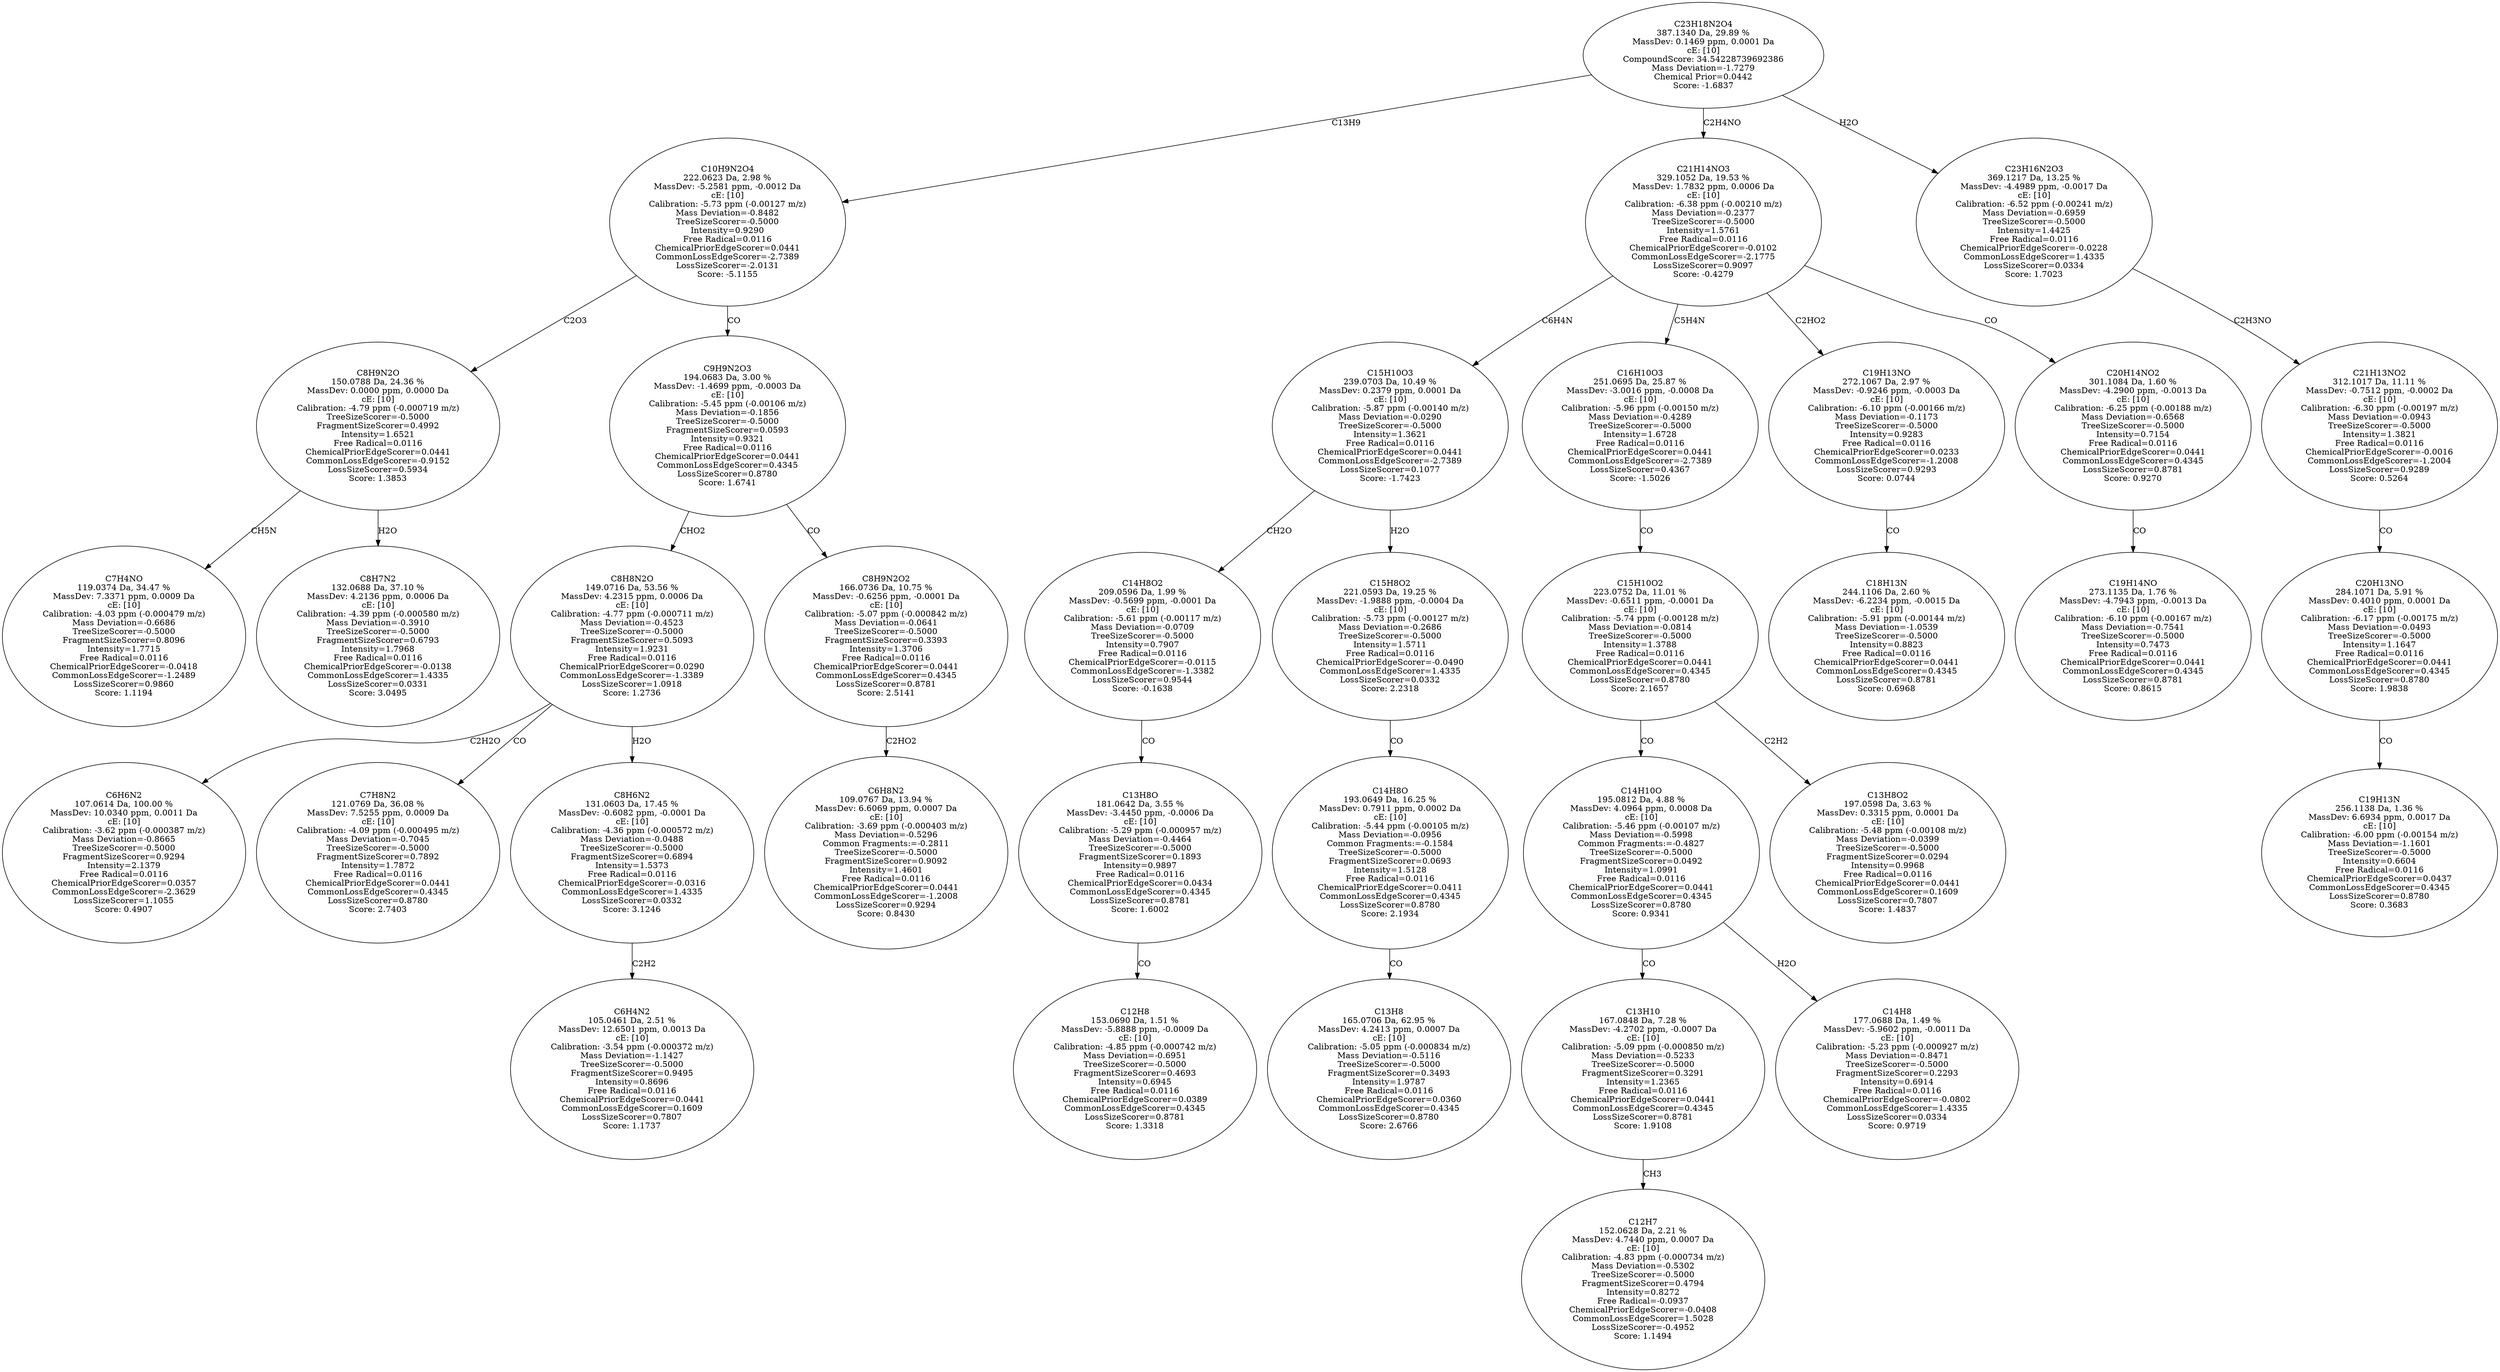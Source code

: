 strict digraph {
v1 [label="C7H4NO\n119.0374 Da, 34.47 %\nMassDev: 7.3371 ppm, 0.0009 Da\ncE: [10]\nCalibration: -4.03 ppm (-0.000479 m/z)\nMass Deviation=-0.6686\nTreeSizeScorer=-0.5000\nFragmentSizeScorer=0.8096\nIntensity=1.7715\nFree Radical=0.0116\nChemicalPriorEdgeScorer=-0.0418\nCommonLossEdgeScorer=-1.2489\nLossSizeScorer=0.9860\nScore: 1.1194"];
v2 [label="C8H7N2\n132.0688 Da, 37.10 %\nMassDev: 4.2136 ppm, 0.0006 Da\ncE: [10]\nCalibration: -4.39 ppm (-0.000580 m/z)\nMass Deviation=-0.3910\nTreeSizeScorer=-0.5000\nFragmentSizeScorer=0.6793\nIntensity=1.7968\nFree Radical=0.0116\nChemicalPriorEdgeScorer=-0.0138\nCommonLossEdgeScorer=1.4335\nLossSizeScorer=0.0331\nScore: 3.0495"];
v3 [label="C8H9N2O\n150.0788 Da, 24.36 %\nMassDev: 0.0000 ppm, 0.0000 Da\ncE: [10]\nCalibration: -4.79 ppm (-0.000719 m/z)\nTreeSizeScorer=-0.5000\nFragmentSizeScorer=0.4992\nIntensity=1.6521\nFree Radical=0.0116\nChemicalPriorEdgeScorer=0.0441\nCommonLossEdgeScorer=-0.9152\nLossSizeScorer=0.5934\nScore: 1.3853"];
v4 [label="C6H6N2\n107.0614 Da, 100.00 %\nMassDev: 10.0340 ppm, 0.0011 Da\ncE: [10]\nCalibration: -3.62 ppm (-0.000387 m/z)\nMass Deviation=-0.8665\nTreeSizeScorer=-0.5000\nFragmentSizeScorer=0.9294\nIntensity=2.1379\nFree Radical=0.0116\nChemicalPriorEdgeScorer=0.0357\nCommonLossEdgeScorer=-2.3629\nLossSizeScorer=1.1055\nScore: 0.4907"];
v5 [label="C7H8N2\n121.0769 Da, 36.08 %\nMassDev: 7.5255 ppm, 0.0009 Da\ncE: [10]\nCalibration: -4.09 ppm (-0.000495 m/z)\nMass Deviation=-0.7045\nTreeSizeScorer=-0.5000\nFragmentSizeScorer=0.7892\nIntensity=1.7872\nFree Radical=0.0116\nChemicalPriorEdgeScorer=0.0441\nCommonLossEdgeScorer=0.4345\nLossSizeScorer=0.8780\nScore: 2.7403"];
v6 [label="C6H4N2\n105.0461 Da, 2.51 %\nMassDev: 12.6501 ppm, 0.0013 Da\ncE: [10]\nCalibration: -3.54 ppm (-0.000372 m/z)\nMass Deviation=-1.1427\nTreeSizeScorer=-0.5000\nFragmentSizeScorer=0.9495\nIntensity=0.8696\nFree Radical=0.0116\nChemicalPriorEdgeScorer=0.0441\nCommonLossEdgeScorer=0.1609\nLossSizeScorer=0.7807\nScore: 1.1737"];
v7 [label="C8H6N2\n131.0603 Da, 17.45 %\nMassDev: -0.6082 ppm, -0.0001 Da\ncE: [10]\nCalibration: -4.36 ppm (-0.000572 m/z)\nMass Deviation=-0.0488\nTreeSizeScorer=-0.5000\nFragmentSizeScorer=0.6894\nIntensity=1.5373\nFree Radical=0.0116\nChemicalPriorEdgeScorer=-0.0316\nCommonLossEdgeScorer=1.4335\nLossSizeScorer=0.0332\nScore: 3.1246"];
v8 [label="C8H8N2O\n149.0716 Da, 53.56 %\nMassDev: 4.2315 ppm, 0.0006 Da\ncE: [10]\nCalibration: -4.77 ppm (-0.000711 m/z)\nMass Deviation=-0.4523\nTreeSizeScorer=-0.5000\nFragmentSizeScorer=0.5093\nIntensity=1.9231\nFree Radical=0.0116\nChemicalPriorEdgeScorer=0.0290\nCommonLossEdgeScorer=-1.3389\nLossSizeScorer=1.0918\nScore: 1.2736"];
v9 [label="C6H8N2\n109.0767 Da, 13.94 %\nMassDev: 6.6069 ppm, 0.0007 Da\ncE: [10]\nCalibration: -3.69 ppm (-0.000403 m/z)\nMass Deviation=-0.5296\nCommon Fragments:=-0.2811\nTreeSizeScorer=-0.5000\nFragmentSizeScorer=0.9092\nIntensity=1.4601\nFree Radical=0.0116\nChemicalPriorEdgeScorer=0.0441\nCommonLossEdgeScorer=-1.2008\nLossSizeScorer=0.9294\nScore: 0.8430"];
v10 [label="C8H9N2O2\n166.0736 Da, 10.75 %\nMassDev: -0.6256 ppm, -0.0001 Da\ncE: [10]\nCalibration: -5.07 ppm (-0.000842 m/z)\nMass Deviation=-0.0641\nTreeSizeScorer=-0.5000\nFragmentSizeScorer=0.3393\nIntensity=1.3706\nFree Radical=0.0116\nChemicalPriorEdgeScorer=0.0441\nCommonLossEdgeScorer=0.4345\nLossSizeScorer=0.8781\nScore: 2.5141"];
v11 [label="C9H9N2O3\n194.0683 Da, 3.00 %\nMassDev: -1.4699 ppm, -0.0003 Da\ncE: [10]\nCalibration: -5.45 ppm (-0.00106 m/z)\nMass Deviation=-0.1856\nTreeSizeScorer=-0.5000\nFragmentSizeScorer=0.0593\nIntensity=0.9321\nFree Radical=0.0116\nChemicalPriorEdgeScorer=0.0441\nCommonLossEdgeScorer=0.4345\nLossSizeScorer=0.8780\nScore: 1.6741"];
v12 [label="C10H9N2O4\n222.0623 Da, 2.98 %\nMassDev: -5.2581 ppm, -0.0012 Da\ncE: [10]\nCalibration: -5.73 ppm (-0.00127 m/z)\nMass Deviation=-0.8482\nTreeSizeScorer=-0.5000\nIntensity=0.9290\nFree Radical=0.0116\nChemicalPriorEdgeScorer=0.0441\nCommonLossEdgeScorer=-2.7389\nLossSizeScorer=-2.0131\nScore: -5.1155"];
v13 [label="C12H8\n153.0690 Da, 1.51 %\nMassDev: -5.8888 ppm, -0.0009 Da\ncE: [10]\nCalibration: -4.85 ppm (-0.000742 m/z)\nMass Deviation=-0.6951\nTreeSizeScorer=-0.5000\nFragmentSizeScorer=0.4693\nIntensity=0.6945\nFree Radical=0.0116\nChemicalPriorEdgeScorer=0.0389\nCommonLossEdgeScorer=0.4345\nLossSizeScorer=0.8781\nScore: 1.3318"];
v14 [label="C13H8O\n181.0642 Da, 3.55 %\nMassDev: -3.4450 ppm, -0.0006 Da\ncE: [10]\nCalibration: -5.29 ppm (-0.000957 m/z)\nMass Deviation=-0.4464\nTreeSizeScorer=-0.5000\nFragmentSizeScorer=0.1893\nIntensity=0.9897\nFree Radical=0.0116\nChemicalPriorEdgeScorer=0.0434\nCommonLossEdgeScorer=0.4345\nLossSizeScorer=0.8781\nScore: 1.6002"];
v15 [label="C14H8O2\n209.0596 Da, 1.99 %\nMassDev: -0.5699 ppm, -0.0001 Da\ncE: [10]\nCalibration: -5.61 ppm (-0.00117 m/z)\nMass Deviation=-0.0709\nTreeSizeScorer=-0.5000\nIntensity=0.7907\nFree Radical=0.0116\nChemicalPriorEdgeScorer=-0.0115\nCommonLossEdgeScorer=-1.3382\nLossSizeScorer=0.9544\nScore: -0.1638"];
v16 [label="C13H8\n165.0706 Da, 62.95 %\nMassDev: 4.2413 ppm, 0.0007 Da\ncE: [10]\nCalibration: -5.05 ppm (-0.000834 m/z)\nMass Deviation=-0.5116\nTreeSizeScorer=-0.5000\nFragmentSizeScorer=0.3493\nIntensity=1.9787\nFree Radical=0.0116\nChemicalPriorEdgeScorer=0.0360\nCommonLossEdgeScorer=0.4345\nLossSizeScorer=0.8780\nScore: 2.6766"];
v17 [label="C14H8O\n193.0649 Da, 16.25 %\nMassDev: 0.7911 ppm, 0.0002 Da\ncE: [10]\nCalibration: -5.44 ppm (-0.00105 m/z)\nMass Deviation=-0.0956\nCommon Fragments:=-0.1584\nTreeSizeScorer=-0.5000\nFragmentSizeScorer=0.0693\nIntensity=1.5128\nFree Radical=0.0116\nChemicalPriorEdgeScorer=0.0411\nCommonLossEdgeScorer=0.4345\nLossSizeScorer=0.8780\nScore: 2.1934"];
v18 [label="C15H8O2\n221.0593 Da, 19.25 %\nMassDev: -1.9888 ppm, -0.0004 Da\ncE: [10]\nCalibration: -5.73 ppm (-0.00127 m/z)\nMass Deviation=-0.2686\nTreeSizeScorer=-0.5000\nIntensity=1.5711\nFree Radical=0.0116\nChemicalPriorEdgeScorer=-0.0490\nCommonLossEdgeScorer=1.4335\nLossSizeScorer=0.0332\nScore: 2.2318"];
v19 [label="C15H10O3\n239.0703 Da, 10.49 %\nMassDev: 0.2379 ppm, 0.0001 Da\ncE: [10]\nCalibration: -5.87 ppm (-0.00140 m/z)\nMass Deviation=-0.0290\nTreeSizeScorer=-0.5000\nIntensity=1.3621\nFree Radical=0.0116\nChemicalPriorEdgeScorer=0.0441\nCommonLossEdgeScorer=-2.7389\nLossSizeScorer=0.1077\nScore: -1.7423"];
v20 [label="C12H7\n152.0628 Da, 2.21 %\nMassDev: 4.7440 ppm, 0.0007 Da\ncE: [10]\nCalibration: -4.83 ppm (-0.000734 m/z)\nMass Deviation=-0.5302\nTreeSizeScorer=-0.5000\nFragmentSizeScorer=0.4794\nIntensity=0.8272\nFree Radical=-0.0937\nChemicalPriorEdgeScorer=-0.0408\nCommonLossEdgeScorer=1.5028\nLossSizeScorer=-0.4952\nScore: 1.1494"];
v21 [label="C13H10\n167.0848 Da, 7.28 %\nMassDev: -4.2702 ppm, -0.0007 Da\ncE: [10]\nCalibration: -5.09 ppm (-0.000850 m/z)\nMass Deviation=-0.5233\nTreeSizeScorer=-0.5000\nFragmentSizeScorer=0.3291\nIntensity=1.2365\nFree Radical=0.0116\nChemicalPriorEdgeScorer=0.0441\nCommonLossEdgeScorer=0.4345\nLossSizeScorer=0.8781\nScore: 1.9108"];
v22 [label="C14H8\n177.0688 Da, 1.49 %\nMassDev: -5.9602 ppm, -0.0011 Da\ncE: [10]\nCalibration: -5.23 ppm (-0.000927 m/z)\nMass Deviation=-0.8471\nTreeSizeScorer=-0.5000\nFragmentSizeScorer=0.2293\nIntensity=0.6914\nFree Radical=0.0116\nChemicalPriorEdgeScorer=-0.0802\nCommonLossEdgeScorer=1.4335\nLossSizeScorer=0.0334\nScore: 0.9719"];
v23 [label="C14H10O\n195.0812 Da, 4.88 %\nMassDev: 4.0964 ppm, 0.0008 Da\ncE: [10]\nCalibration: -5.46 ppm (-0.00107 m/z)\nMass Deviation=-0.5998\nCommon Fragments:=-0.4827\nTreeSizeScorer=-0.5000\nFragmentSizeScorer=0.0492\nIntensity=1.0991\nFree Radical=0.0116\nChemicalPriorEdgeScorer=0.0441\nCommonLossEdgeScorer=0.4345\nLossSizeScorer=0.8780\nScore: 0.9341"];
v24 [label="C13H8O2\n197.0598 Da, 3.63 %\nMassDev: 0.3315 ppm, 0.0001 Da\ncE: [10]\nCalibration: -5.48 ppm (-0.00108 m/z)\nMass Deviation=-0.0399\nTreeSizeScorer=-0.5000\nFragmentSizeScorer=0.0294\nIntensity=0.9968\nFree Radical=0.0116\nChemicalPriorEdgeScorer=0.0441\nCommonLossEdgeScorer=0.1609\nLossSizeScorer=0.7807\nScore: 1.4837"];
v25 [label="C15H10O2\n223.0752 Da, 11.01 %\nMassDev: -0.6511 ppm, -0.0001 Da\ncE: [10]\nCalibration: -5.74 ppm (-0.00128 m/z)\nMass Deviation=-0.0814\nTreeSizeScorer=-0.5000\nIntensity=1.3788\nFree Radical=0.0116\nChemicalPriorEdgeScorer=0.0441\nCommonLossEdgeScorer=0.4345\nLossSizeScorer=0.8780\nScore: 2.1657"];
v26 [label="C16H10O3\n251.0695 Da, 25.87 %\nMassDev: -3.0016 ppm, -0.0008 Da\ncE: [10]\nCalibration: -5.96 ppm (-0.00150 m/z)\nMass Deviation=-0.4289\nTreeSizeScorer=-0.5000\nIntensity=1.6728\nFree Radical=0.0116\nChemicalPriorEdgeScorer=0.0441\nCommonLossEdgeScorer=-2.7389\nLossSizeScorer=0.4367\nScore: -1.5026"];
v27 [label="C18H13N\n244.1106 Da, 2.60 %\nMassDev: -6.2234 ppm, -0.0015 Da\ncE: [10]\nCalibration: -5.91 ppm (-0.00144 m/z)\nMass Deviation=-1.0539\nTreeSizeScorer=-0.5000\nIntensity=0.8823\nFree Radical=0.0116\nChemicalPriorEdgeScorer=0.0441\nCommonLossEdgeScorer=0.4345\nLossSizeScorer=0.8781\nScore: 0.6968"];
v28 [label="C19H13NO\n272.1067 Da, 2.97 %\nMassDev: -0.9246 ppm, -0.0003 Da\ncE: [10]\nCalibration: -6.10 ppm (-0.00166 m/z)\nMass Deviation=-0.1173\nTreeSizeScorer=-0.5000\nIntensity=0.9283\nFree Radical=0.0116\nChemicalPriorEdgeScorer=0.0233\nCommonLossEdgeScorer=-1.2008\nLossSizeScorer=0.9293\nScore: 0.0744"];
v29 [label="C19H14NO\n273.1135 Da, 1.76 %\nMassDev: -4.7943 ppm, -0.0013 Da\ncE: [10]\nCalibration: -6.10 ppm (-0.00167 m/z)\nMass Deviation=-0.7541\nTreeSizeScorer=-0.5000\nIntensity=0.7473\nFree Radical=0.0116\nChemicalPriorEdgeScorer=0.0441\nCommonLossEdgeScorer=0.4345\nLossSizeScorer=0.8781\nScore: 0.8615"];
v30 [label="C20H14NO2\n301.1084 Da, 1.60 %\nMassDev: -4.2900 ppm, -0.0013 Da\ncE: [10]\nCalibration: -6.25 ppm (-0.00188 m/z)\nMass Deviation=-0.6568\nTreeSizeScorer=-0.5000\nIntensity=0.7154\nFree Radical=0.0116\nChemicalPriorEdgeScorer=0.0441\nCommonLossEdgeScorer=0.4345\nLossSizeScorer=0.8781\nScore: 0.9270"];
v31 [label="C21H14NO3\n329.1052 Da, 19.53 %\nMassDev: 1.7832 ppm, 0.0006 Da\ncE: [10]\nCalibration: -6.38 ppm (-0.00210 m/z)\nMass Deviation=-0.2377\nTreeSizeScorer=-0.5000\nIntensity=1.5761\nFree Radical=0.0116\nChemicalPriorEdgeScorer=-0.0102\nCommonLossEdgeScorer=-2.1775\nLossSizeScorer=0.9097\nScore: -0.4279"];
v32 [label="C19H13N\n256.1138 Da, 1.36 %\nMassDev: 6.6934 ppm, 0.0017 Da\ncE: [10]\nCalibration: -6.00 ppm (-0.00154 m/z)\nMass Deviation=-1.1601\nTreeSizeScorer=-0.5000\nIntensity=0.6604\nFree Radical=0.0116\nChemicalPriorEdgeScorer=0.0437\nCommonLossEdgeScorer=0.4345\nLossSizeScorer=0.8780\nScore: 0.3683"];
v33 [label="C20H13NO\n284.1071 Da, 5.91 %\nMassDev: 0.4010 ppm, 0.0001 Da\ncE: [10]\nCalibration: -6.17 ppm (-0.00175 m/z)\nMass Deviation=-0.0493\nTreeSizeScorer=-0.5000\nIntensity=1.1647\nFree Radical=0.0116\nChemicalPriorEdgeScorer=0.0441\nCommonLossEdgeScorer=0.4345\nLossSizeScorer=0.8780\nScore: 1.9838"];
v34 [label="C21H13NO2\n312.1017 Da, 11.11 %\nMassDev: -0.7512 ppm, -0.0002 Da\ncE: [10]\nCalibration: -6.30 ppm (-0.00197 m/z)\nMass Deviation=-0.0943\nTreeSizeScorer=-0.5000\nIntensity=1.3821\nFree Radical=0.0116\nChemicalPriorEdgeScorer=-0.0016\nCommonLossEdgeScorer=-1.2004\nLossSizeScorer=0.9289\nScore: 0.5264"];
v35 [label="C23H16N2O3\n369.1217 Da, 13.25 %\nMassDev: -4.4989 ppm, -0.0017 Da\ncE: [10]\nCalibration: -6.52 ppm (-0.00241 m/z)\nMass Deviation=-0.6959\nTreeSizeScorer=-0.5000\nIntensity=1.4425\nFree Radical=0.0116\nChemicalPriorEdgeScorer=-0.0228\nCommonLossEdgeScorer=1.4335\nLossSizeScorer=0.0334\nScore: 1.7023"];
v36 [label="C23H18N2O4\n387.1340 Da, 29.89 %\nMassDev: 0.1469 ppm, 0.0001 Da\ncE: [10]\nCompoundScore: 34.54228739692386\nMass Deviation=-1.7279\nChemical Prior=0.0442\nScore: -1.6837"];
v3 -> v1 [label="CH5N"];
v3 -> v2 [label="H2O"];
v12 -> v3 [label="C2O3"];
v8 -> v4 [label="C2H2O"];
v8 -> v5 [label="CO"];
v7 -> v6 [label="C2H2"];
v8 -> v7 [label="H2O"];
v11 -> v8 [label="CHO2"];
v10 -> v9 [label="C2HO2"];
v11 -> v10 [label="CO"];
v12 -> v11 [label="CO"];
v36 -> v12 [label="C13H9"];
v14 -> v13 [label="CO"];
v15 -> v14 [label="CO"];
v19 -> v15 [label="CH2O"];
v17 -> v16 [label="CO"];
v18 -> v17 [label="CO"];
v19 -> v18 [label="H2O"];
v31 -> v19 [label="C6H4N"];
v21 -> v20 [label="CH3"];
v23 -> v21 [label="CO"];
v23 -> v22 [label="H2O"];
v25 -> v23 [label="CO"];
v25 -> v24 [label="C2H2"];
v26 -> v25 [label="CO"];
v31 -> v26 [label="C5H4N"];
v28 -> v27 [label="CO"];
v31 -> v28 [label="C2HO2"];
v30 -> v29 [label="CO"];
v31 -> v30 [label="CO"];
v36 -> v31 [label="C2H4NO"];
v33 -> v32 [label="CO"];
v34 -> v33 [label="CO"];
v35 -> v34 [label="C2H3NO"];
v36 -> v35 [label="H2O"];
}